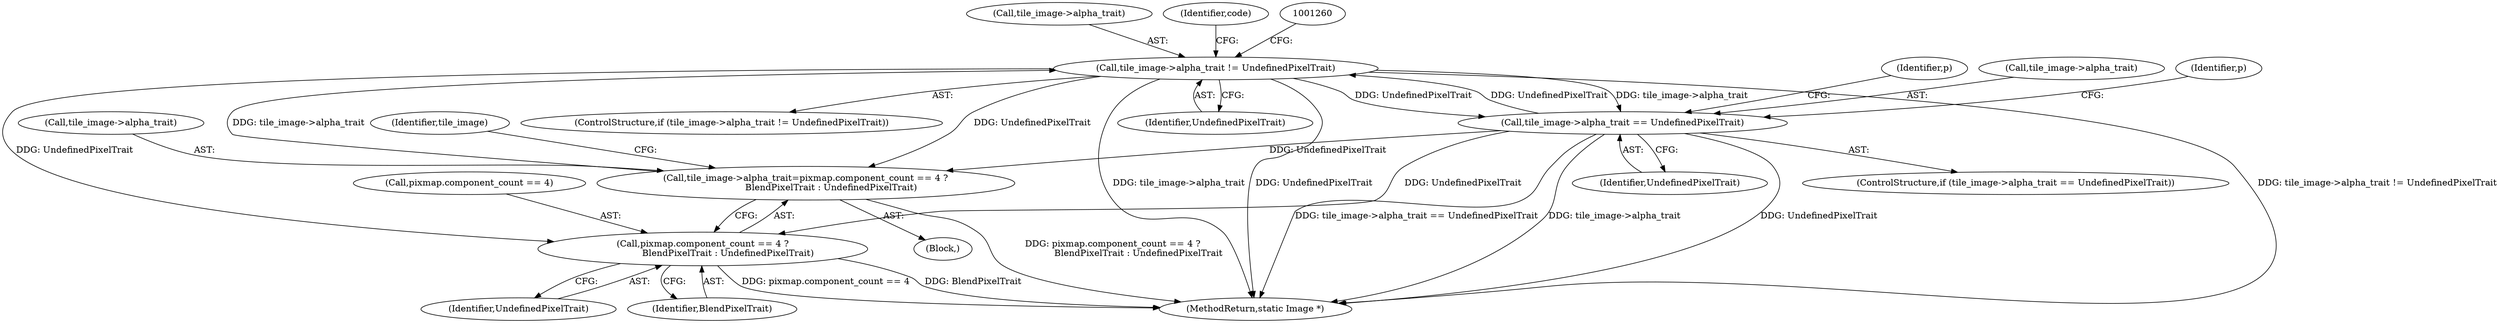 digraph "0_ImageMagick_6b6bff054d569a77973f2140c0e86366e6168a6c_1@pointer" {
"1001254" [label="(Call,tile_image->alpha_trait != UndefinedPixelTrait)"];
"1001214" [label="(Call,tile_image->alpha_trait=pixmap.component_count == 4 ?\n                  BlendPixelTrait : UndefinedPixelTrait)"];
"1001254" [label="(Call,tile_image->alpha_trait != UndefinedPixelTrait)"];
"1001781" [label="(Call,tile_image->alpha_trait == UndefinedPixelTrait)"];
"1001218" [label="(Call,pixmap.component_count == 4 ?\n                  BlendPixelTrait : UndefinedPixelTrait)"];
"1001254" [label="(Call,tile_image->alpha_trait != UndefinedPixelTrait)"];
"1001253" [label="(ControlStructure,if (tile_image->alpha_trait != UndefinedPixelTrait))"];
"1001255" [label="(Call,tile_image->alpha_trait)"];
"1001225" [label="(Identifier,UndefinedPixelTrait)"];
"1001268" [label="(Identifier,code)"];
"1001229" [label="(Identifier,tile_image)"];
"1001218" [label="(Call,pixmap.component_count == 4 ?\n                  BlendPixelTrait : UndefinedPixelTrait)"];
"1001785" [label="(Identifier,UndefinedPixelTrait)"];
"1002575" [label="(MethodReturn,static Image *)"];
"1001789" [label="(Identifier,p)"];
"1001214" [label="(Call,tile_image->alpha_trait=pixmap.component_count == 4 ?\n                  BlendPixelTrait : UndefinedPixelTrait)"];
"1001780" [label="(ControlStructure,if (tile_image->alpha_trait == UndefinedPixelTrait))"];
"1001219" [label="(Call,pixmap.component_count == 4)"];
"1001224" [label="(Identifier,BlendPixelTrait)"];
"1001258" [label="(Identifier,UndefinedPixelTrait)"];
"1001215" [label="(Call,tile_image->alpha_trait)"];
"1001781" [label="(Call,tile_image->alpha_trait == UndefinedPixelTrait)"];
"1001834" [label="(Identifier,p)"];
"1001194" [label="(Block,)"];
"1001782" [label="(Call,tile_image->alpha_trait)"];
"1001254" -> "1001253"  [label="AST: "];
"1001254" -> "1001258"  [label="CFG: "];
"1001255" -> "1001254"  [label="AST: "];
"1001258" -> "1001254"  [label="AST: "];
"1001260" -> "1001254"  [label="CFG: "];
"1001268" -> "1001254"  [label="CFG: "];
"1001254" -> "1002575"  [label="DDG: UndefinedPixelTrait"];
"1001254" -> "1002575"  [label="DDG: tile_image->alpha_trait != UndefinedPixelTrait"];
"1001254" -> "1002575"  [label="DDG: tile_image->alpha_trait"];
"1001254" -> "1001214"  [label="DDG: UndefinedPixelTrait"];
"1001254" -> "1001218"  [label="DDG: UndefinedPixelTrait"];
"1001214" -> "1001254"  [label="DDG: tile_image->alpha_trait"];
"1001781" -> "1001254"  [label="DDG: UndefinedPixelTrait"];
"1001254" -> "1001781"  [label="DDG: tile_image->alpha_trait"];
"1001254" -> "1001781"  [label="DDG: UndefinedPixelTrait"];
"1001214" -> "1001194"  [label="AST: "];
"1001214" -> "1001218"  [label="CFG: "];
"1001215" -> "1001214"  [label="AST: "];
"1001218" -> "1001214"  [label="AST: "];
"1001229" -> "1001214"  [label="CFG: "];
"1001214" -> "1002575"  [label="DDG: pixmap.component_count == 4 ?\n                  BlendPixelTrait : UndefinedPixelTrait"];
"1001781" -> "1001214"  [label="DDG: UndefinedPixelTrait"];
"1001781" -> "1001780"  [label="AST: "];
"1001781" -> "1001785"  [label="CFG: "];
"1001782" -> "1001781"  [label="AST: "];
"1001785" -> "1001781"  [label="AST: "];
"1001789" -> "1001781"  [label="CFG: "];
"1001834" -> "1001781"  [label="CFG: "];
"1001781" -> "1002575"  [label="DDG: tile_image->alpha_trait"];
"1001781" -> "1002575"  [label="DDG: UndefinedPixelTrait"];
"1001781" -> "1002575"  [label="DDG: tile_image->alpha_trait == UndefinedPixelTrait"];
"1001781" -> "1001218"  [label="DDG: UndefinedPixelTrait"];
"1001218" -> "1001224"  [label="CFG: "];
"1001218" -> "1001225"  [label="CFG: "];
"1001219" -> "1001218"  [label="AST: "];
"1001224" -> "1001218"  [label="AST: "];
"1001225" -> "1001218"  [label="AST: "];
"1001218" -> "1002575"  [label="DDG: pixmap.component_count == 4"];
"1001218" -> "1002575"  [label="DDG: BlendPixelTrait"];
}
